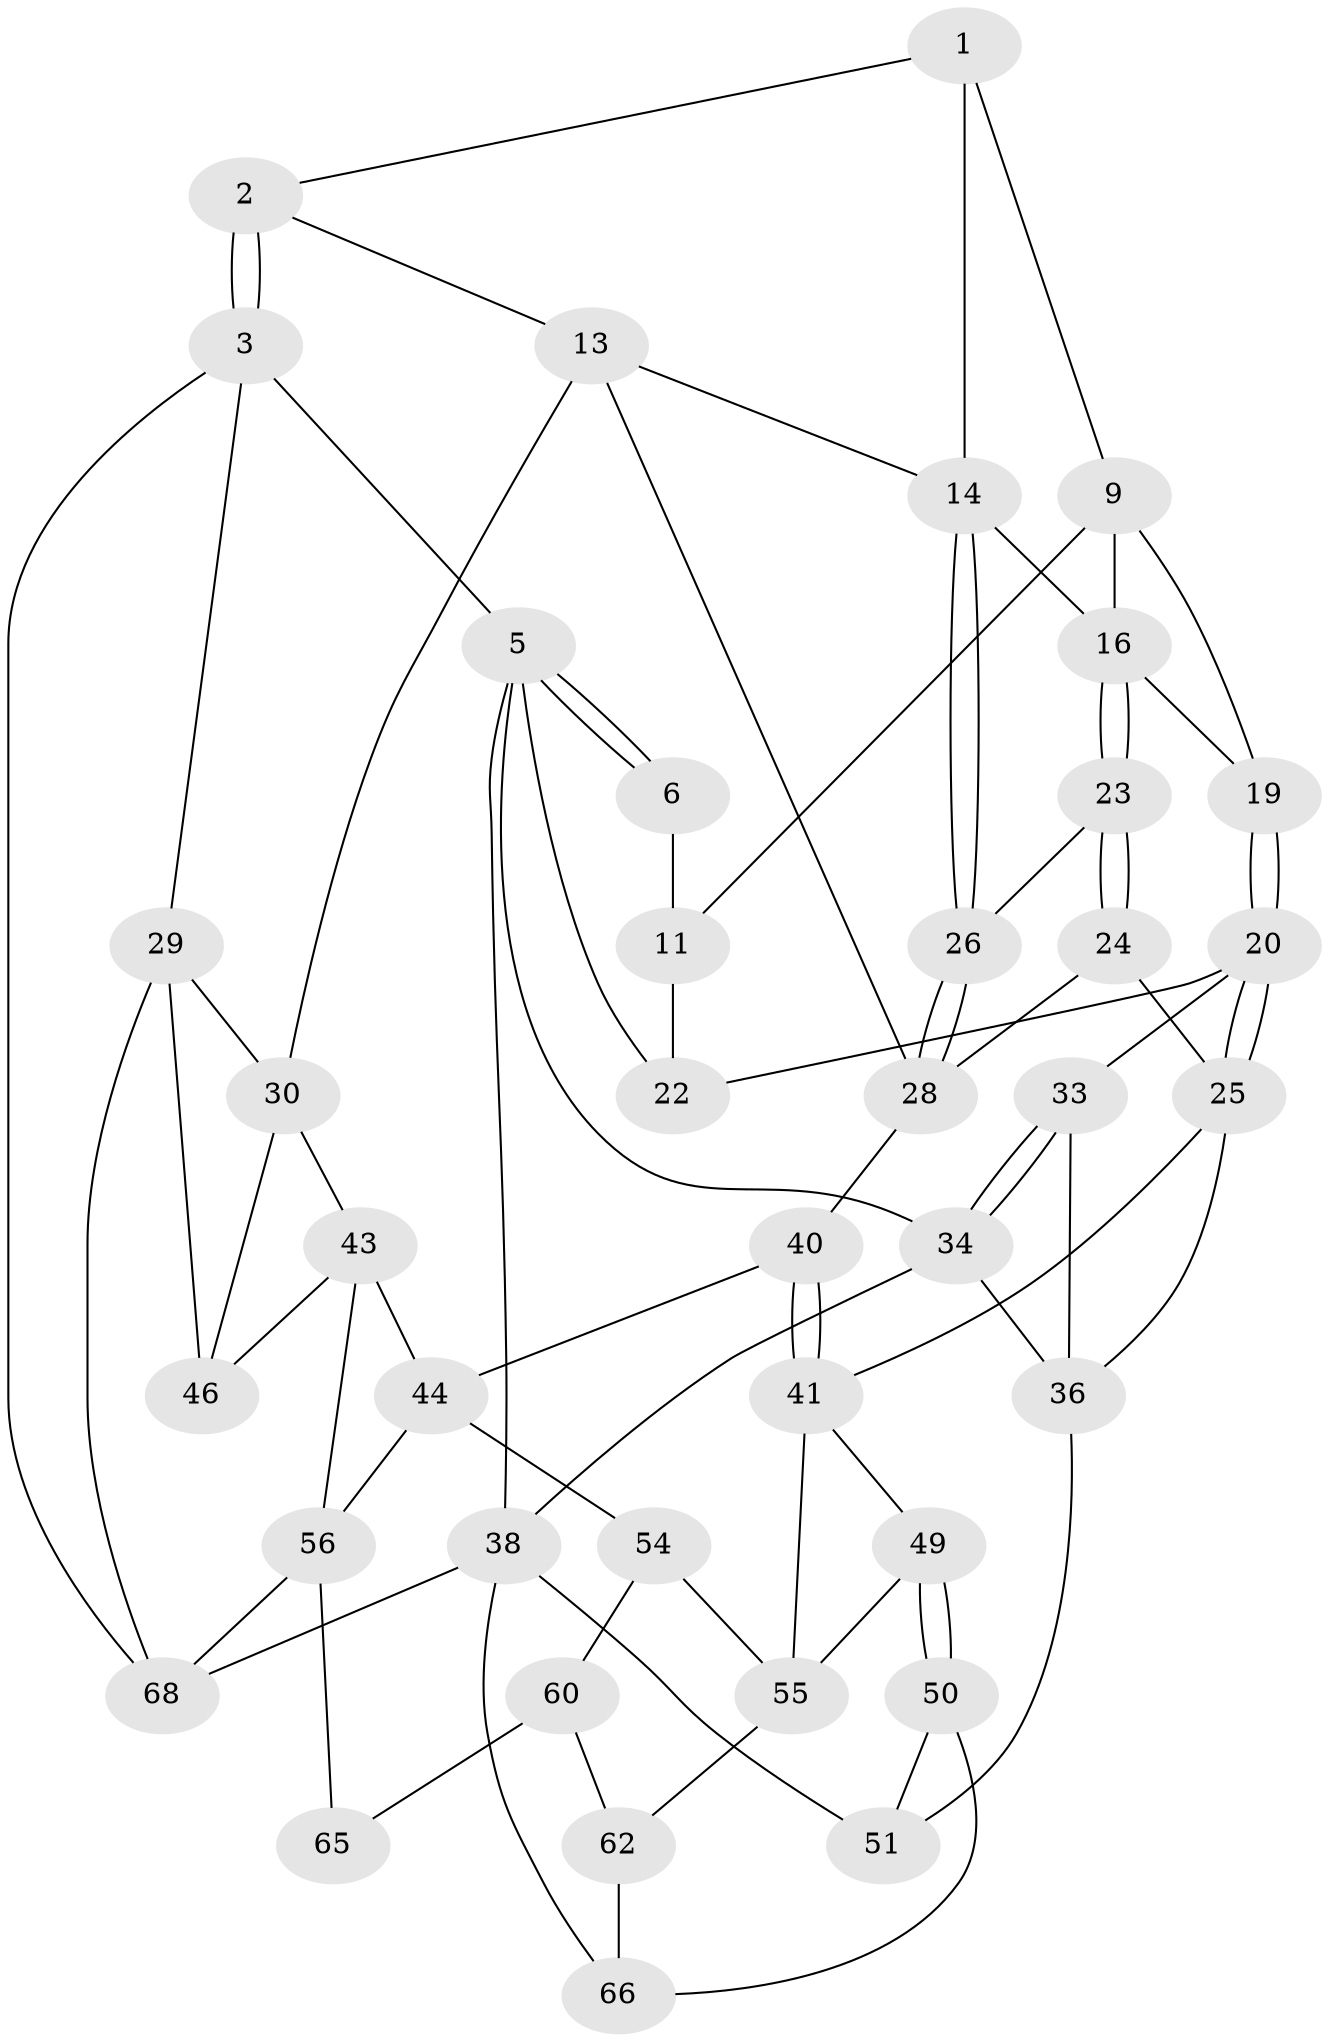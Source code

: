 // Generated by graph-tools (version 1.1) at 2025/52/02/27/25 19:52:41]
// undirected, 40 vertices, 81 edges
graph export_dot {
graph [start="1"]
  node [color=gray90,style=filled];
  1 [pos="+0.5897052676209953+0",super="+8"];
  2 [pos="+0.6976949421682809+0",super="+12"];
  3 [pos="+1+0",super="+4"];
  5 [pos="+0+0",super="+31"];
  6 [pos="+0+0",super="+7"];
  9 [pos="+0.47044395070419953+0.08149164278689397",super="+10"];
  11 [pos="+0.25858246319919187+0.08980488559248201",super="+18"];
  13 [pos="+0.8322021726326051+0.214067211576472",super="+27"];
  14 [pos="+0.7882228885862055+0.20729125165576626",super="+15"];
  16 [pos="+0.5417929232142144+0.20942942182546018",super="+17"];
  19 [pos="+0.3453330197148135+0.21023754800149788"];
  20 [pos="+0.3061564513229585+0.41081903998042896",super="+21"];
  22 [pos="+0.14044585601544965+0.2711286549435854"];
  23 [pos="+0.5571745777926621+0.3171215637946825"];
  24 [pos="+0.49281368768165007+0.44113283635942824"];
  25 [pos="+0.336325231401523+0.4630550995130261",super="+35"];
  26 [pos="+0.6591212395351914+0.308386500064776"];
  28 [pos="+0.7991855010204028+0.45760046604850124",super="+32"];
  29 [pos="+1+0.43404241640555585",super="+45"];
  30 [pos="+1+0.43809663140905847",super="+42"];
  33 [pos="+0+0.5050578453913301"];
  34 [pos="+0+0.49500402972413643",super="+37"];
  36 [pos="+0.19476600881001407+0.619076504745885",super="+47"];
  38 [pos="+0+0.9472153523276711",super="+39"];
  40 [pos="+0.6365670802976154+0.6848635804465232"];
  41 [pos="+0.3563909513515959+0.7376733758873956",super="+48"];
  43 [pos="+0.7544757962838443+0.7132116577132935",super="+52"];
  44 [pos="+0.6439931838492584+0.6948557477461577",super="+53"];
  46 [pos="+0.955467489739442+0.8466656943793557"];
  49 [pos="+0.16605070258283303+0.9030895513407093"];
  50 [pos="+0.12620058471198006+0.8751089524961151",super="+59"];
  51 [pos="+0.10837005910608943+0.7720495275042601",super="+57"];
  54 [pos="+0.39323215717000076+0.8437408179049816"];
  55 [pos="+0.38416591887597484+0.8295338611021639",super="+58"];
  56 [pos="+0.6919317209598195+1",super="+64"];
  60 [pos="+0.3930018123995426+0.845168145074329",super="+61"];
  62 [pos="+0.2532691056671906+1",super="+63"];
  65 [pos="+0.5554184346792904+1"];
  66 [pos="+0.04785077848433811+0.953682576647888",super="+67"];
  68 [pos="+1+1"];
  1 -- 2;
  1 -- 9;
  1 -- 14;
  2 -- 3 [weight=2];
  2 -- 3;
  2 -- 13;
  3 -- 5;
  3 -- 68;
  3 -- 29;
  5 -- 6;
  5 -- 6;
  5 -- 38;
  5 -- 34;
  5 -- 22;
  6 -- 11 [weight=2];
  9 -- 16;
  9 -- 11;
  9 -- 19;
  11 -- 22;
  13 -- 14;
  13 -- 28;
  13 -- 30;
  14 -- 26;
  14 -- 26;
  14 -- 16;
  16 -- 23;
  16 -- 23;
  16 -- 19;
  19 -- 20;
  19 -- 20;
  20 -- 25;
  20 -- 25;
  20 -- 33;
  20 -- 22;
  23 -- 24;
  23 -- 24;
  23 -- 26;
  24 -- 25;
  24 -- 28;
  25 -- 36;
  25 -- 41;
  26 -- 28;
  26 -- 28;
  28 -- 40;
  29 -- 30;
  29 -- 68;
  29 -- 46;
  30 -- 46;
  30 -- 43;
  33 -- 34;
  33 -- 34;
  33 -- 36;
  34 -- 36;
  34 -- 38;
  36 -- 51;
  38 -- 51;
  38 -- 66;
  38 -- 68;
  40 -- 41;
  40 -- 41;
  40 -- 44;
  41 -- 55;
  41 -- 49;
  43 -- 44;
  43 -- 56;
  43 -- 46;
  44 -- 56;
  44 -- 54;
  49 -- 50;
  49 -- 50;
  49 -- 55;
  50 -- 51 [weight=2];
  50 -- 66;
  54 -- 55;
  54 -- 60;
  55 -- 62;
  56 -- 65;
  56 -- 68;
  60 -- 65 [weight=2];
  60 -- 62;
  62 -- 66 [weight=2];
}
